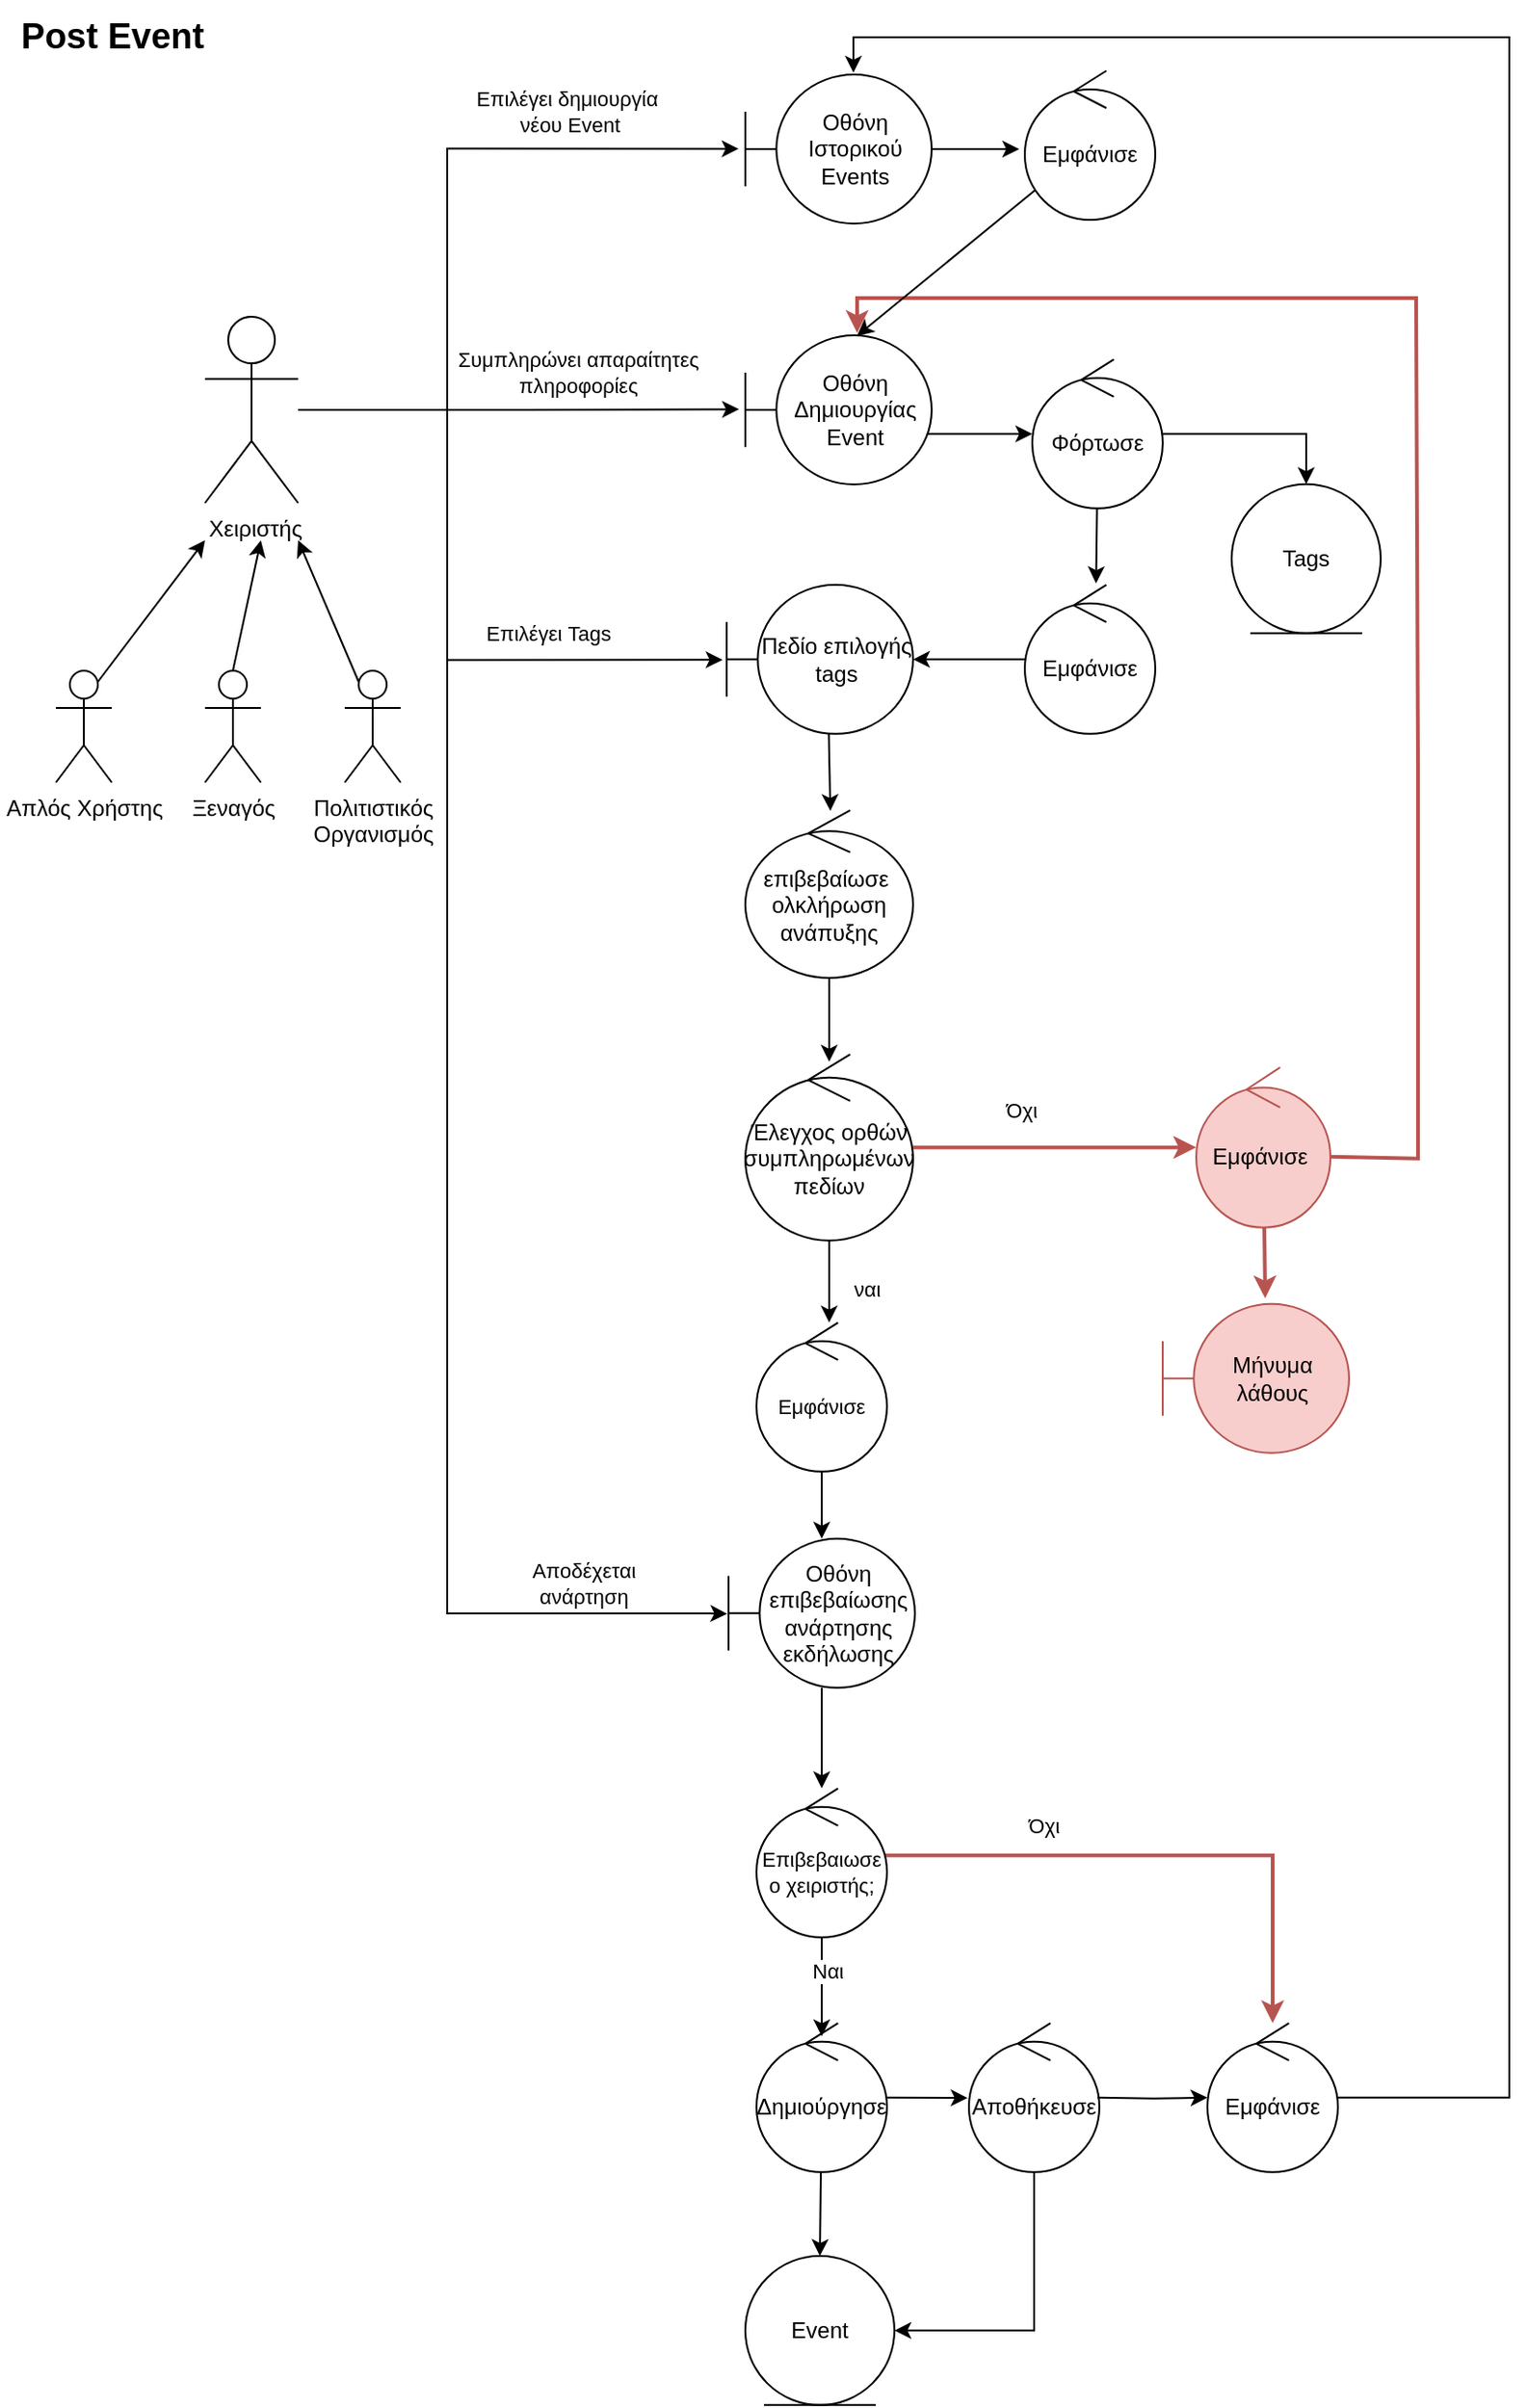 <mxfile version="21.2.3" type="device" pages="2">
  <diagram name="Page-1" id="zapa7KV8a7RlVslvvhAN">
    <mxGraphModel dx="947" dy="806" grid="1" gridSize="10" guides="1" tooltips="1" connect="1" arrows="1" fold="1" page="1" pageScale="1" pageWidth="827" pageHeight="1169" math="0" shadow="0">
      <root>
        <mxCell id="0" />
        <mxCell id="1" parent="0" />
        <mxCell id="bD8-YBU_n-V9kNYaD_5w-16" style="edgeStyle=orthogonalEdgeStyle;rounded=0;orthogonalLoop=1;jettySize=auto;html=1;entryX=-0.034;entryY=0.496;entryDx=0;entryDy=0;entryPerimeter=0;" parent="1" source="bD8-YBU_n-V9kNYaD_5w-4" target="bD8-YBU_n-V9kNYaD_5w-15" edge="1">
          <mxGeometry relative="1" as="geometry">
            <mxPoint x="380" y="220" as="targetPoint" />
            <Array as="points" />
          </mxGeometry>
        </mxCell>
        <mxCell id="bD8-YBU_n-V9kNYaD_5w-17" value="Συμπληρώνει απαραίτητες &lt;br&gt;πληροφορίες" style="edgeLabel;html=1;align=center;verticalAlign=middle;resizable=0;points=[];" parent="bD8-YBU_n-V9kNYaD_5w-16" vertex="1" connectable="0">
          <mxGeometry x="0.136" y="1" relative="1" as="geometry">
            <mxPoint x="16" y="-19" as="offset" />
          </mxGeometry>
        </mxCell>
        <mxCell id="24fiLjjId7h0BQo2Pq5F-14" style="edgeStyle=orthogonalEdgeStyle;rounded=0;orthogonalLoop=1;jettySize=auto;html=1;entryX=-0.036;entryY=0.498;entryDx=0;entryDy=0;entryPerimeter=0;" edge="1" parent="1" source="bD8-YBU_n-V9kNYaD_5w-4" target="24fiLjjId7h0BQo2Pq5F-13">
          <mxGeometry relative="1" as="geometry">
            <Array as="points">
              <mxPoint x="240" y="220" />
              <mxPoint x="240" y="80" />
            </Array>
          </mxGeometry>
        </mxCell>
        <mxCell id="24fiLjjId7h0BQo2Pq5F-17" value="Επιλέγει δημιουργία&lt;br&gt;&amp;nbsp;νέου Event" style="edgeLabel;html=1;align=center;verticalAlign=middle;resizable=0;points=[];" vertex="1" connectable="0" parent="24fiLjjId7h0BQo2Pq5F-14">
          <mxGeometry x="0.373" relative="1" as="geometry">
            <mxPoint x="25" y="-20" as="offset" />
          </mxGeometry>
        </mxCell>
        <mxCell id="24fiLjjId7h0BQo2Pq5F-15" style="edgeStyle=orthogonalEdgeStyle;rounded=0;orthogonalLoop=1;jettySize=auto;html=1;entryX=-0.022;entryY=0.503;entryDx=0;entryDy=0;entryPerimeter=0;" edge="1" parent="1" source="bD8-YBU_n-V9kNYaD_5w-4" target="bD8-YBU_n-V9kNYaD_5w-25">
          <mxGeometry relative="1" as="geometry">
            <Array as="points">
              <mxPoint x="240" y="220" />
              <mxPoint x="240" y="354" />
            </Array>
          </mxGeometry>
        </mxCell>
        <mxCell id="24fiLjjId7h0BQo2Pq5F-16" value="Επιλέγει Tags" style="edgeLabel;html=1;align=center;verticalAlign=middle;resizable=0;points=[];" vertex="1" connectable="0" parent="24fiLjjId7h0BQo2Pq5F-15">
          <mxGeometry x="0.396" relative="1" as="geometry">
            <mxPoint x="15" y="-14" as="offset" />
          </mxGeometry>
        </mxCell>
        <mxCell id="24fiLjjId7h0BQo2Pq5F-21" style="edgeStyle=orthogonalEdgeStyle;rounded=0;orthogonalLoop=1;jettySize=auto;html=1;entryX=-0.007;entryY=0.504;entryDx=0;entryDy=0;entryPerimeter=0;" edge="1" parent="1" source="bD8-YBU_n-V9kNYaD_5w-4" target="bD8-YBU_n-V9kNYaD_5w-42">
          <mxGeometry relative="1" as="geometry">
            <mxPoint x="390" y="870" as="targetPoint" />
            <Array as="points">
              <mxPoint x="240" y="220" />
              <mxPoint x="240" y="866" />
              <mxPoint x="380" y="866" />
            </Array>
          </mxGeometry>
        </mxCell>
        <mxCell id="24fiLjjId7h0BQo2Pq5F-22" value="Αποδέχεται &lt;br&gt;ανάρτηση" style="edgeLabel;html=1;align=center;verticalAlign=middle;resizable=0;points=[];" vertex="1" connectable="0" parent="24fiLjjId7h0BQo2Pq5F-21">
          <mxGeometry x="0.805" y="-3" relative="1" as="geometry">
            <mxPoint x="8" y="-19" as="offset" />
          </mxGeometry>
        </mxCell>
        <mxCell id="bD8-YBU_n-V9kNYaD_5w-4" value="&amp;nbsp;Χειριστής " style="shape=umlActor;verticalLabelPosition=bottom;verticalAlign=top;html=1;outlineConnect=0;" parent="1" vertex="1">
          <mxGeometry x="110" y="170" width="50" height="100" as="geometry" />
        </mxCell>
        <mxCell id="bD8-YBU_n-V9kNYaD_5w-11" style="rounded=0;orthogonalLoop=1;jettySize=auto;html=1;exitX=0.75;exitY=0.1;exitDx=0;exitDy=0;exitPerimeter=0;" parent="1" source="bD8-YBU_n-V9kNYaD_5w-8" edge="1">
          <mxGeometry relative="1" as="geometry">
            <mxPoint x="110" y="290" as="targetPoint" />
          </mxGeometry>
        </mxCell>
        <mxCell id="bD8-YBU_n-V9kNYaD_5w-8" value="Απλός Χρήστης" style="shape=umlActor;verticalLabelPosition=bottom;verticalAlign=top;html=1;outlineConnect=0;" parent="1" vertex="1">
          <mxGeometry x="30" y="360" width="30" height="60" as="geometry" />
        </mxCell>
        <mxCell id="bD8-YBU_n-V9kNYaD_5w-12" style="rounded=0;orthogonalLoop=1;jettySize=auto;html=1;exitX=0.5;exitY=0;exitDx=0;exitDy=0;exitPerimeter=0;" parent="1" source="bD8-YBU_n-V9kNYaD_5w-9" edge="1">
          <mxGeometry relative="1" as="geometry">
            <mxPoint x="140" y="290" as="targetPoint" />
            <mxPoint x="150" y="400" as="sourcePoint" />
          </mxGeometry>
        </mxCell>
        <mxCell id="bD8-YBU_n-V9kNYaD_5w-9" value="Ξεναγός" style="shape=umlActor;verticalLabelPosition=bottom;verticalAlign=top;html=1;outlineConnect=0;" parent="1" vertex="1">
          <mxGeometry x="110" y="360" width="30" height="60" as="geometry" />
        </mxCell>
        <mxCell id="bD8-YBU_n-V9kNYaD_5w-13" style="rounded=0;orthogonalLoop=1;jettySize=auto;html=1;exitX=0.25;exitY=0.1;exitDx=0;exitDy=0;exitPerimeter=0;" parent="1" source="bD8-YBU_n-V9kNYaD_5w-10" edge="1">
          <mxGeometry relative="1" as="geometry">
            <mxPoint x="160" y="290" as="targetPoint" />
          </mxGeometry>
        </mxCell>
        <mxCell id="bD8-YBU_n-V9kNYaD_5w-10" value="&lt;div&gt;Πολιτιστικός&lt;/div&gt;&lt;div&gt;Οργανισμός&lt;/div&gt;" style="shape=umlActor;verticalLabelPosition=bottom;verticalAlign=top;html=1;outlineConnect=0;" parent="1" vertex="1">
          <mxGeometry x="185" y="360" width="30" height="60" as="geometry" />
        </mxCell>
        <mxCell id="bD8-YBU_n-V9kNYaD_5w-20" style="rounded=0;orthogonalLoop=1;jettySize=auto;html=1;" parent="1" target="bD8-YBU_n-V9kNYaD_5w-19" edge="1">
          <mxGeometry relative="1" as="geometry">
            <mxPoint x="491" y="232.91" as="sourcePoint" />
          </mxGeometry>
        </mxCell>
        <mxCell id="bD8-YBU_n-V9kNYaD_5w-15" value="Οθόνη Δημιουργίας Event" style="shape=umlBoundary;whiteSpace=wrap;html=1;" parent="1" vertex="1">
          <mxGeometry x="400" y="180" width="100" height="80" as="geometry" />
        </mxCell>
        <mxCell id="bD8-YBU_n-V9kNYaD_5w-22" style="rounded=0;orthogonalLoop=1;jettySize=auto;html=1;entryX=0.546;entryY=-0.01;entryDx=0;entryDy=0;entryPerimeter=0;" parent="1" source="bD8-YBU_n-V9kNYaD_5w-19" target="bD8-YBU_n-V9kNYaD_5w-23" edge="1">
          <mxGeometry relative="1" as="geometry" />
        </mxCell>
        <mxCell id="EJSe9BqPJiRUVrL9kicL-1" style="edgeStyle=orthogonalEdgeStyle;rounded=0;orthogonalLoop=1;jettySize=auto;html=1;entryX=0.5;entryY=0;entryDx=0;entryDy=0;" parent="1" source="bD8-YBU_n-V9kNYaD_5w-19" target="bD8-YBU_n-V9kNYaD_5w-21" edge="1">
          <mxGeometry relative="1" as="geometry" />
        </mxCell>
        <mxCell id="bD8-YBU_n-V9kNYaD_5w-19" value="Φόρτωσε" style="ellipse;shape=umlControl;whiteSpace=wrap;html=1;" parent="1" vertex="1">
          <mxGeometry x="554" y="192.91" width="70" height="80" as="geometry" />
        </mxCell>
        <mxCell id="bD8-YBU_n-V9kNYaD_5w-21" value="Tags" style="ellipse;shape=umlEntity;whiteSpace=wrap;html=1;" parent="1" vertex="1">
          <mxGeometry x="661" y="259.91" width="80" height="80" as="geometry" />
        </mxCell>
        <mxCell id="bD8-YBU_n-V9kNYaD_5w-26" style="edgeStyle=none;shape=connector;rounded=0;orthogonalLoop=1;jettySize=auto;html=1;entryX=1;entryY=0.5;entryDx=0;entryDy=0;entryPerimeter=0;labelBackgroundColor=default;strokeColor=default;fontFamily=Helvetica;fontSize=11;fontColor=default;endArrow=classic;" parent="1" source="bD8-YBU_n-V9kNYaD_5w-23" target="bD8-YBU_n-V9kNYaD_5w-25" edge="1">
          <mxGeometry relative="1" as="geometry" />
        </mxCell>
        <mxCell id="bD8-YBU_n-V9kNYaD_5w-23" value="Εμφάνισε" style="ellipse;shape=umlControl;whiteSpace=wrap;html=1;" parent="1" vertex="1">
          <mxGeometry x="550" y="313.91" width="70" height="80" as="geometry" />
        </mxCell>
        <mxCell id="bD8-YBU_n-V9kNYaD_5w-31" style="edgeStyle=none;shape=connector;rounded=0;orthogonalLoop=1;jettySize=auto;html=1;labelBackgroundColor=default;strokeColor=default;fontFamily=Helvetica;fontSize=11;fontColor=default;endArrow=classic;exitX=0.548;exitY=0.999;exitDx=0;exitDy=0;exitPerimeter=0;entryX=0.507;entryY=0.004;entryDx=0;entryDy=0;entryPerimeter=0;" parent="1" source="bD8-YBU_n-V9kNYaD_5w-25" target="24fiLjjId7h0BQo2Pq5F-10" edge="1">
          <mxGeometry relative="1" as="geometry">
            <mxPoint x="445" y="439.91" as="targetPoint" />
          </mxGeometry>
        </mxCell>
        <mxCell id="bD8-YBU_n-V9kNYaD_5w-25" value="Πεδίο επιλογής tags" style="shape=umlBoundary;whiteSpace=wrap;html=1;" parent="1" vertex="1">
          <mxGeometry x="390" y="313.91" width="100" height="80" as="geometry" />
        </mxCell>
        <mxCell id="bD8-YBU_n-V9kNYaD_5w-33" style="edgeStyle=none;shape=connector;rounded=0;orthogonalLoop=1;jettySize=auto;html=1;labelBackgroundColor=default;strokeColor=default;fontFamily=Helvetica;fontSize=11;fontColor=default;endArrow=classic;entryX=0.557;entryY=0;entryDx=0;entryDy=0;entryPerimeter=0;" parent="1" source="bD8-YBU_n-V9kNYaD_5w-30" target="bD8-YBU_n-V9kNYaD_5w-41" edge="1">
          <mxGeometry relative="1" as="geometry">
            <mxPoint x="679.609" y="751.009" as="targetPoint" />
          </mxGeometry>
        </mxCell>
        <mxCell id="bD8-YBU_n-V9kNYaD_5w-35" value="ναι" style="edgeLabel;html=1;align=center;verticalAlign=middle;resizable=0;points=[];fontSize=11;fontFamily=Helvetica;fontColor=default;" parent="bD8-YBU_n-V9kNYaD_5w-33" vertex="1" connectable="0">
          <mxGeometry x="-0.429" y="-1" relative="1" as="geometry">
            <mxPoint x="21" y="13" as="offset" />
          </mxGeometry>
        </mxCell>
        <mxCell id="cBhaB2CVJODFtWnFs59b-3" style="rounded=0;orthogonalLoop=1;jettySize=auto;html=1;strokeColor=#b85450;strokeWidth=2;fillColor=#f8cecc;" parent="1" source="bD8-YBU_n-V9kNYaD_5w-30" target="cBhaB2CVJODFtWnFs59b-2" edge="1">
          <mxGeometry relative="1" as="geometry" />
        </mxCell>
        <mxCell id="cBhaB2CVJODFtWnFs59b-4" value="Όχι" style="edgeLabel;html=1;align=center;verticalAlign=middle;resizable=0;points=[];fontSize=11;fontFamily=Helvetica;fontColor=default;" parent="cBhaB2CVJODFtWnFs59b-3" vertex="1" connectable="0">
          <mxGeometry x="-0.24" y="-2" relative="1" as="geometry">
            <mxPoint y="-22" as="offset" />
          </mxGeometry>
        </mxCell>
        <mxCell id="bD8-YBU_n-V9kNYaD_5w-30" value="Έλεγχος ορθών συμπληρωμένων πεδίων" style="ellipse;shape=umlControl;whiteSpace=wrap;html=1;" parent="1" vertex="1">
          <mxGeometry x="400" y="565.91" width="90" height="100" as="geometry" />
        </mxCell>
        <mxCell id="cBhaB2CVJODFtWnFs59b-8" style="edgeStyle=none;shape=connector;rounded=0;orthogonalLoop=1;jettySize=auto;html=1;entryX=0.5;entryY=0.15;entryDx=0;entryDy=0;entryPerimeter=0;labelBackgroundColor=default;strokeColor=#FF0000;fontFamily=Helvetica;fontSize=11;fontColor=default;endArrow=classic;strokeWidth=2;" parent="1" edge="1">
          <mxGeometry relative="1" as="geometry">
            <mxPoint x="646.025" y="499.984" as="sourcePoint" />
          </mxGeometry>
        </mxCell>
        <mxCell id="cBhaB2CVJODFtWnFs59b-9" value="&amp;nbsp;Όχι" style="edgeLabel;html=1;align=center;verticalAlign=middle;resizable=0;points=[];fontSize=11;fontFamily=Helvetica;fontColor=default;" parent="cBhaB2CVJODFtWnFs59b-8" vertex="1" connectable="0">
          <mxGeometry x="-0.342" y="2" relative="1" as="geometry">
            <mxPoint as="offset" />
          </mxGeometry>
        </mxCell>
        <mxCell id="bD8-YBU_n-V9kNYaD_5w-43" style="edgeStyle=none;shape=connector;rounded=0;orthogonalLoop=1;jettySize=auto;html=1;labelBackgroundColor=default;strokeColor=default;fontFamily=Helvetica;fontSize=11;fontColor=default;endArrow=classic;" parent="1" source="bD8-YBU_n-V9kNYaD_5w-41" target="bD8-YBU_n-V9kNYaD_5w-42" edge="1">
          <mxGeometry relative="1" as="geometry" />
        </mxCell>
        <mxCell id="bD8-YBU_n-V9kNYaD_5w-41" value="Εμφάνισε" style="ellipse;shape=umlControl;whiteSpace=wrap;html=1;fontFamily=Helvetica;fontSize=11;fontColor=default;" parent="1" vertex="1">
          <mxGeometry x="406" y="709.91" width="70" height="80" as="geometry" />
        </mxCell>
        <mxCell id="24fiLjjId7h0BQo2Pq5F-3" style="edgeStyle=orthogonalEdgeStyle;rounded=0;orthogonalLoop=1;jettySize=auto;html=1;" edge="1" parent="1" source="bD8-YBU_n-V9kNYaD_5w-42" target="cBhaB2CVJODFtWnFs59b-12">
          <mxGeometry relative="1" as="geometry" />
        </mxCell>
        <mxCell id="bD8-YBU_n-V9kNYaD_5w-42" value="Οθόνη επιβεβαίωσης ανάρτησης εκδήλωσης" style="shape=umlBoundary;whiteSpace=wrap;html=1;" parent="1" vertex="1">
          <mxGeometry x="391" y="825.91" width="100" height="80" as="geometry" />
        </mxCell>
        <mxCell id="bD8-YBU_n-V9kNYaD_5w-50" style="edgeStyle=none;shape=connector;rounded=0;orthogonalLoop=1;jettySize=auto;html=1;entryX=0.5;entryY=0;entryDx=0;entryDy=0;labelBackgroundColor=default;strokeColor=default;fontFamily=Helvetica;fontSize=11;fontColor=default;endArrow=classic;" parent="1" source="bD8-YBU_n-V9kNYaD_5w-47" target="bD8-YBU_n-V9kNYaD_5w-49" edge="1">
          <mxGeometry relative="1" as="geometry" />
        </mxCell>
        <mxCell id="3yDAeZB4MA_I9lqlWy7c-1" style="rounded=0;orthogonalLoop=1;jettySize=auto;html=1;entryX=-0.01;entryY=0.502;entryDx=0;entryDy=0;entryPerimeter=0;" parent="1" source="bD8-YBU_n-V9kNYaD_5w-47" target="bD8-YBU_n-V9kNYaD_5w-51" edge="1">
          <mxGeometry relative="1" as="geometry" />
        </mxCell>
        <mxCell id="bD8-YBU_n-V9kNYaD_5w-47" value="Δημιούργησε" style="ellipse;shape=umlControl;whiteSpace=wrap;html=1;" parent="1" vertex="1">
          <mxGeometry x="406" y="1085.91" width="70" height="80" as="geometry" />
        </mxCell>
        <mxCell id="bD8-YBU_n-V9kNYaD_5w-49" value="Event" style="ellipse;shape=umlEntity;whiteSpace=wrap;html=1;" parent="1" vertex="1">
          <mxGeometry x="400" y="1210.91" width="80" height="80" as="geometry" />
        </mxCell>
        <mxCell id="24fiLjjId7h0BQo2Pq5F-4" style="edgeStyle=orthogonalEdgeStyle;rounded=0;orthogonalLoop=1;jettySize=auto;html=1;entryX=1;entryY=0.5;entryDx=0;entryDy=0;" edge="1" parent="1" source="bD8-YBU_n-V9kNYaD_5w-51" target="bD8-YBU_n-V9kNYaD_5w-49">
          <mxGeometry relative="1" as="geometry">
            <Array as="points">
              <mxPoint x="555" y="1250.91" />
            </Array>
          </mxGeometry>
        </mxCell>
        <mxCell id="bD8-YBU_n-V9kNYaD_5w-51" value="&lt;div&gt;Αποθήκευσε&lt;/div&gt;" style="ellipse;shape=umlControl;whiteSpace=wrap;html=1;" parent="1" vertex="1">
          <mxGeometry x="520" y="1085.91" width="70" height="80" as="geometry" />
        </mxCell>
        <mxCell id="24fiLjjId7h0BQo2Pq5F-26" style="edgeStyle=orthogonalEdgeStyle;rounded=0;orthogonalLoop=1;jettySize=auto;html=1;entryX=0.58;entryY=-0.012;entryDx=0;entryDy=0;entryPerimeter=0;" edge="1" parent="1" source="bD8-YBU_n-V9kNYaD_5w-54" target="24fiLjjId7h0BQo2Pq5F-13">
          <mxGeometry relative="1" as="geometry">
            <Array as="points">
              <mxPoint x="810" y="1126" />
              <mxPoint x="810" y="20" />
              <mxPoint x="458" y="20" />
            </Array>
          </mxGeometry>
        </mxCell>
        <mxCell id="bD8-YBU_n-V9kNYaD_5w-54" value="Εμφάνισε" style="ellipse;shape=umlControl;whiteSpace=wrap;html=1;" parent="1" vertex="1">
          <mxGeometry x="648.0" y="1085.91" width="70" height="80" as="geometry" />
        </mxCell>
        <mxCell id="cBhaB2CVJODFtWnFs59b-6" style="edgeStyle=none;shape=connector;rounded=0;orthogonalLoop=1;jettySize=auto;html=1;labelBackgroundColor=default;strokeColor=#b85450;fontFamily=Helvetica;fontSize=11;fontColor=default;endArrow=classic;strokeWidth=2;entryX=0.55;entryY=-0.037;entryDx=0;entryDy=0;entryPerimeter=0;fillColor=#f8cecc;" parent="1" source="cBhaB2CVJODFtWnFs59b-2" target="24fiLjjId7h0BQo2Pq5F-1" edge="1">
          <mxGeometry relative="1" as="geometry">
            <mxPoint x="770" y="735.91" as="targetPoint" />
          </mxGeometry>
        </mxCell>
        <mxCell id="cBhaB2CVJODFtWnFs59b-2" value="Εμφάνισε&amp;nbsp;" style="ellipse;shape=umlControl;whiteSpace=wrap;html=1;fillColor=#f8cecc;strokeColor=#b85450;" parent="1" vertex="1">
          <mxGeometry x="642" y="572.95" width="72" height="85.91" as="geometry" />
        </mxCell>
        <mxCell id="cBhaB2CVJODFtWnFs59b-14" style="edgeStyle=none;shape=connector;rounded=0;orthogonalLoop=1;jettySize=auto;html=1;entryX=0.5;entryY=0.088;entryDx=0;entryDy=0;entryPerimeter=0;labelBackgroundColor=default;strokeColor=default;fontFamily=Helvetica;fontSize=11;fontColor=default;endArrow=classic;" parent="1" source="cBhaB2CVJODFtWnFs59b-12" target="bD8-YBU_n-V9kNYaD_5w-47" edge="1">
          <mxGeometry relative="1" as="geometry" />
        </mxCell>
        <mxCell id="cBhaB2CVJODFtWnFs59b-15" value="Ναι" style="edgeLabel;html=1;align=center;verticalAlign=middle;resizable=0;points=[];fontSize=11;fontFamily=Helvetica;fontColor=default;" parent="cBhaB2CVJODFtWnFs59b-14" vertex="1" connectable="0">
          <mxGeometry x="-0.318" y="2" relative="1" as="geometry">
            <mxPoint x="1" as="offset" />
          </mxGeometry>
        </mxCell>
        <mxCell id="cBhaB2CVJODFtWnFs59b-16" style="edgeStyle=none;shape=connector;rounded=0;orthogonalLoop=1;jettySize=auto;html=1;labelBackgroundColor=default;strokeColor=#b85450;fontFamily=Helvetica;fontSize=11;fontColor=default;endArrow=classic;strokeWidth=2;fillColor=#f8cecc;" parent="1" target="bD8-YBU_n-V9kNYaD_5w-54" edge="1">
          <mxGeometry relative="1" as="geometry">
            <mxPoint x="816" y="1062.75" as="targetPoint" />
            <mxPoint x="467" y="995.91" as="sourcePoint" />
            <Array as="points">
              <mxPoint x="683" y="995.91" />
            </Array>
          </mxGeometry>
        </mxCell>
        <mxCell id="cBhaB2CVJODFtWnFs59b-17" value="Όχι" style="edgeLabel;html=1;align=center;verticalAlign=middle;resizable=0;points=[];fontSize=11;fontFamily=Helvetica;fontColor=default;" parent="cBhaB2CVJODFtWnFs59b-16" vertex="1" connectable="0">
          <mxGeometry x="-0.414" y="-1" relative="1" as="geometry">
            <mxPoint x="3" y="-17" as="offset" />
          </mxGeometry>
        </mxCell>
        <mxCell id="cBhaB2CVJODFtWnFs59b-12" value="Επιβεβαιωσε ο χειριστής;" style="ellipse;shape=umlControl;whiteSpace=wrap;html=1;fontFamily=Helvetica;fontSize=11;fontColor=default;" parent="1" vertex="1">
          <mxGeometry x="406" y="959.91" width="70" height="80" as="geometry" />
        </mxCell>
        <mxCell id="24fiLjjId7h0BQo2Pq5F-1" value="Μήνυμα λάθους" style="shape=umlBoundary;whiteSpace=wrap;html=1;fillColor=#f8cecc;strokeColor=#b85450;" vertex="1" parent="1">
          <mxGeometry x="624" y="699.89" width="100" height="80" as="geometry" />
        </mxCell>
        <mxCell id="24fiLjjId7h0BQo2Pq5F-2" style="edgeStyle=none;shape=connector;rounded=0;orthogonalLoop=1;jettySize=auto;html=1;labelBackgroundColor=default;strokeColor=#b85450;fontFamily=Helvetica;fontSize=11;fontColor=default;endArrow=classic;strokeWidth=2;exitX=1.003;exitY=0.558;exitDx=0;exitDy=0;exitPerimeter=0;entryX=0.6;entryY=-0.016;entryDx=0;entryDy=0;entryPerimeter=0;fillColor=#f8cecc;" edge="1" parent="1" source="cBhaB2CVJODFtWnFs59b-2" target="bD8-YBU_n-V9kNYaD_5w-15">
          <mxGeometry relative="1" as="geometry">
            <mxPoint x="777" y="539.91" as="sourcePoint" />
            <mxPoint x="440" y="169.91" as="targetPoint" />
            <Array as="points">
              <mxPoint x="761" y="621.91" />
              <mxPoint x="761" y="409.91" />
              <mxPoint x="760" y="160" />
              <mxPoint x="550" y="160" />
              <mxPoint x="460" y="160" />
            </Array>
          </mxGeometry>
        </mxCell>
        <mxCell id="24fiLjjId7h0BQo2Pq5F-9" style="edgeStyle=orthogonalEdgeStyle;rounded=0;orthogonalLoop=1;jettySize=auto;html=1;entryX=0;entryY=0.5;entryDx=0;entryDy=0;entryPerimeter=0;" edge="1" parent="1" target="bD8-YBU_n-V9kNYaD_5w-54">
          <mxGeometry relative="1" as="geometry">
            <mxPoint x="589" y="1125.91" as="sourcePoint" />
          </mxGeometry>
        </mxCell>
        <mxCell id="24fiLjjId7h0BQo2Pq5F-11" style="edgeStyle=orthogonalEdgeStyle;rounded=0;orthogonalLoop=1;jettySize=auto;html=1;entryX=0.5;entryY=0.04;entryDx=0;entryDy=0;entryPerimeter=0;" edge="1" parent="1" source="24fiLjjId7h0BQo2Pq5F-10" target="bD8-YBU_n-V9kNYaD_5w-30">
          <mxGeometry relative="1" as="geometry" />
        </mxCell>
        <mxCell id="24fiLjjId7h0BQo2Pq5F-10" value="επιβεβαίωσε&amp;nbsp; ολκλήρωση ανάπυξης" style="ellipse;shape=umlControl;whiteSpace=wrap;html=1;" vertex="1" parent="1">
          <mxGeometry x="400" y="434.91" width="90" height="90" as="geometry" />
        </mxCell>
        <mxCell id="24fiLjjId7h0BQo2Pq5F-19" style="edgeStyle=orthogonalEdgeStyle;rounded=0;orthogonalLoop=1;jettySize=auto;html=1;entryX=-0.043;entryY=0.525;entryDx=0;entryDy=0;entryPerimeter=0;" edge="1" parent="1" source="24fiLjjId7h0BQo2Pq5F-13" target="24fiLjjId7h0BQo2Pq5F-18">
          <mxGeometry relative="1" as="geometry" />
        </mxCell>
        <mxCell id="24fiLjjId7h0BQo2Pq5F-13" value="Οθόνη Ιστορικού Events" style="shape=umlBoundary;whiteSpace=wrap;html=1;" vertex="1" parent="1">
          <mxGeometry x="400" y="40" width="100" height="80" as="geometry" />
        </mxCell>
        <mxCell id="24fiLjjId7h0BQo2Pq5F-20" style="rounded=0;orthogonalLoop=1;jettySize=auto;html=1;entryX=0.599;entryY=0.004;entryDx=0;entryDy=0;entryPerimeter=0;strokeWidth=1;" edge="1" parent="1" source="24fiLjjId7h0BQo2Pq5F-18" target="bD8-YBU_n-V9kNYaD_5w-15">
          <mxGeometry relative="1" as="geometry" />
        </mxCell>
        <mxCell id="24fiLjjId7h0BQo2Pq5F-18" value="Εμφάνισε" style="ellipse;shape=umlControl;whiteSpace=wrap;html=1;" vertex="1" parent="1">
          <mxGeometry x="550" y="38" width="70" height="80" as="geometry" />
        </mxCell>
        <mxCell id="24fiLjjId7h0BQo2Pq5F-27" value="&lt;b&gt;&lt;font style=&quot;font-size: 19px;&quot;&gt;Post Event&lt;/font&gt;&lt;/b&gt;" style="text;html=1;align=center;verticalAlign=middle;resizable=0;points=[];autosize=1;strokeColor=none;fillColor=none;" vertex="1" parent="1">
          <mxGeometry width="120" height="40" as="geometry" />
        </mxCell>
      </root>
    </mxGraphModel>
  </diagram>
  <diagram id="7a3dP99Z9bEB40UbDX--" name="Page-2">
    <mxGraphModel dx="947" dy="806" grid="1" gridSize="10" guides="1" tooltips="1" connect="1" arrows="1" fold="1" page="1" pageScale="1" pageWidth="850" pageHeight="1100" math="0" shadow="0">
      <root>
        <mxCell id="0" />
        <mxCell id="1" parent="0" />
        <mxCell id="rW0NodvPI0-UB6yzDcpD-5" style="edgeStyle=orthogonalEdgeStyle;rounded=0;orthogonalLoop=1;jettySize=auto;html=1;entryX=-0.03;entryY=0.475;entryDx=0;entryDy=0;entryPerimeter=0;" edge="1" parent="1">
          <mxGeometry relative="1" as="geometry">
            <mxPoint x="131.61" y="280" as="sourcePoint" />
            <mxPoint x="320.61" y="120" as="targetPoint" />
            <Array as="points">
              <mxPoint x="171.61" y="280" />
              <mxPoint x="171.61" y="120" />
            </Array>
          </mxGeometry>
        </mxCell>
        <mxCell id="rW0NodvPI0-UB6yzDcpD-6" style="edgeStyle=orthogonalEdgeStyle;rounded=0;orthogonalLoop=1;jettySize=auto;html=1;entryX=-0.013;entryY=0.494;entryDx=0;entryDy=0;entryPerimeter=0;" edge="1" parent="1">
          <mxGeometry relative="1" as="geometry">
            <mxPoint x="130.61" y="280" as="sourcePoint" />
            <mxPoint x="321.36" y="249.52" as="targetPoint" />
            <Array as="points">
              <mxPoint x="171.61" y="280" />
              <mxPoint x="171.61" y="250" />
            </Array>
          </mxGeometry>
        </mxCell>
        <mxCell id="rW0NodvPI0-UB6yzDcpD-9" value="Συμπληρώνει &lt;br&gt;απαραίτητες πληροφορίες" style="edgeLabel;html=1;align=center;verticalAlign=middle;resizable=0;points=[];" vertex="1" connectable="0" parent="rW0NodvPI0-UB6yzDcpD-6">
          <mxGeometry x="0.264" y="-1" relative="1" as="geometry">
            <mxPoint x="13" y="14" as="offset" />
          </mxGeometry>
        </mxCell>
        <mxCell id="rW0NodvPI0-UB6yzDcpD-11" style="edgeStyle=orthogonalEdgeStyle;rounded=0;orthogonalLoop=1;jettySize=auto;html=1;entryX=-0.014;entryY=0.507;entryDx=0;entryDy=0;entryPerimeter=0;" edge="1" parent="1">
          <mxGeometry relative="1" as="geometry">
            <mxPoint x="130.61" y="280" as="sourcePoint" />
            <mxPoint x="321.26" y="470.56" as="targetPoint" />
            <Array as="points">
              <mxPoint x="171.61" y="280" />
              <mxPoint x="171.61" y="470" />
              <mxPoint x="321.61" y="470" />
            </Array>
          </mxGeometry>
        </mxCell>
        <mxCell id="rW0NodvPI0-UB6yzDcpD-12" value="Επιλέγει διαθέσιμα&lt;br style=&quot;border-color: var(--border-color); font-size: 12px;&quot;&gt;&lt;span style=&quot;font-size: 12px;&quot;&gt;&amp;nbsp;Tags&lt;/span&gt;" style="edgeLabel;html=1;align=center;verticalAlign=middle;resizable=0;points=[];" vertex="1" connectable="0" parent="rW0NodvPI0-UB6yzDcpD-11">
          <mxGeometry x="0.547" y="-2" relative="1" as="geometry">
            <mxPoint x="-7" y="-19" as="offset" />
          </mxGeometry>
        </mxCell>
        <mxCell id="Sj3-l9j2Qv-C6Wem7DR2-8" style="edgeStyle=orthogonalEdgeStyle;rounded=0;orthogonalLoop=1;jettySize=auto;html=1;entryX=-0.003;entryY=0.492;entryDx=0;entryDy=0;entryPerimeter=0;" edge="1" parent="1">
          <mxGeometry relative="1" as="geometry">
            <mxPoint x="130.61" y="280" as="sourcePoint" />
            <mxPoint x="325.36" y="1059.36" as="targetPoint" />
            <Array as="points">
              <mxPoint x="171.61" y="280" />
              <mxPoint x="171.61" y="1059" />
            </Array>
          </mxGeometry>
        </mxCell>
        <mxCell id="Sj3-l9j2Qv-C6Wem7DR2-9" value="Επιλέγει &lt;br&gt;Template" style="edgeLabel;html=1;align=center;verticalAlign=middle;resizable=0;points=[];" vertex="1" connectable="0" parent="Sj3-l9j2Qv-C6Wem7DR2-8">
          <mxGeometry x="0.846" y="-1" relative="1" as="geometry">
            <mxPoint x="10" y="-20" as="offset" />
          </mxGeometry>
        </mxCell>
        <mxCell id="Sj3-l9j2Qv-C6Wem7DR2-20" style="edgeStyle=orthogonalEdgeStyle;rounded=0;orthogonalLoop=1;jettySize=auto;html=1;entryX=0.005;entryY=0.506;entryDx=0;entryDy=0;entryPerimeter=0;" edge="1" parent="1">
          <mxGeometry relative="1" as="geometry">
            <mxPoint x="134.61" y="280.034" as="sourcePoint" />
            <mxPoint x="332.19" y="1170.48" as="targetPoint" />
            <Array as="points">
              <mxPoint x="172" y="280" />
              <mxPoint x="172" y="1171" />
            </Array>
          </mxGeometry>
        </mxCell>
        <mxCell id="Sj3-l9j2Qv-C6Wem7DR2-21" value="Συμπληρώνει κείμενο ή&amp;nbsp;&lt;br&gt;ανεβάζει πολυμέσα" style="edgeLabel;html=1;align=center;verticalAlign=middle;resizable=0;points=[];" vertex="1" connectable="0" parent="Sj3-l9j2Qv-C6Wem7DR2-20">
          <mxGeometry x="0.803" y="-1" relative="1" as="geometry">
            <mxPoint x="25" y="-21" as="offset" />
          </mxGeometry>
        </mxCell>
        <mxCell id="Sj3-l9j2Qv-C6Wem7DR2-31" style="edgeStyle=orthogonalEdgeStyle;rounded=0;orthogonalLoop=1;jettySize=auto;html=1;entryX=-0.004;entryY=0.522;entryDx=0;entryDy=0;entryPerimeter=0;" edge="1" parent="1" target="VnYjJchZp2fNX4UqdwjW-86">
          <mxGeometry relative="1" as="geometry">
            <mxPoint x="124.61" y="280" as="sourcePoint" />
            <mxPoint x="320.7" y="1481.04" as="targetPoint" />
            <Array as="points">
              <mxPoint x="172" y="280" />
              <mxPoint x="172" y="1482" />
            </Array>
          </mxGeometry>
        </mxCell>
        <mxCell id="Sj3-l9j2Qv-C6Wem7DR2-32" value="Επιλέγει" style="edgeLabel;html=1;align=center;verticalAlign=middle;resizable=0;points=[];" vertex="1" connectable="0" parent="Sj3-l9j2Qv-C6Wem7DR2-31">
          <mxGeometry x="0.862" y="-1" relative="1" as="geometry">
            <mxPoint x="13" y="-12" as="offset" />
          </mxGeometry>
        </mxCell>
        <mxCell id="VnYjJchZp2fNX4UqdwjW-14" value="" style="shape=umlActor;verticalLabelPosition=bottom;verticalAlign=top;html=1;outlineConnect=0;" vertex="1" parent="1">
          <mxGeometry x="82.61" y="230" width="50" height="100" as="geometry" />
        </mxCell>
        <mxCell id="Sj3-l9j2Qv-C6Wem7DR2-17" style="edgeStyle=orthogonalEdgeStyle;rounded=0;orthogonalLoop=1;jettySize=auto;html=1;" edge="1" parent="1" source="VnYjJchZp2fNX4UqdwjW-16" target="VnYjJchZp2fNX4UqdwjW-14">
          <mxGeometry relative="1" as="geometry">
            <Array as="points">
              <mxPoint x="72.61" y="225" />
              <mxPoint x="72.61" y="280" />
            </Array>
          </mxGeometry>
        </mxCell>
        <mxCell id="VnYjJchZp2fNX4UqdwjW-16" value="Ξεναγός" style="shape=umlActor;verticalLabelPosition=bottom;verticalAlign=top;html=1;outlineConnect=0;" vertex="1" parent="1">
          <mxGeometry x="22.61" y="200" width="30" height="49.5" as="geometry" />
        </mxCell>
        <mxCell id="Sj3-l9j2Qv-C6Wem7DR2-18" style="edgeStyle=orthogonalEdgeStyle;rounded=0;orthogonalLoop=1;jettySize=auto;html=1;" edge="1" parent="1" source="VnYjJchZp2fNX4UqdwjW-18" target="VnYjJchZp2fNX4UqdwjW-14">
          <mxGeometry relative="1" as="geometry">
            <Array as="points">
              <mxPoint x="72.61" y="335" />
              <mxPoint x="72.61" y="280" />
            </Array>
          </mxGeometry>
        </mxCell>
        <mxCell id="VnYjJchZp2fNX4UqdwjW-18" value="&lt;div&gt;Πολιτιστικός&lt;/div&gt;&lt;div&gt;Οργανισμός&lt;/div&gt;" style="shape=umlActor;verticalLabelPosition=bottom;verticalAlign=top;html=1;outlineConnect=0;" vertex="1" parent="1">
          <mxGeometry x="22.61" y="310" width="30" height="50" as="geometry" />
        </mxCell>
        <mxCell id="rW0NodvPI0-UB6yzDcpD-7" style="edgeStyle=orthogonalEdgeStyle;rounded=0;orthogonalLoop=1;jettySize=auto;html=1;entryX=-0.002;entryY=0.507;entryDx=0;entryDy=0;entryPerimeter=0;" edge="1" parent="1" source="VnYjJchZp2fNX4UqdwjW-20" target="VnYjJchZp2fNX4UqdwjW-23">
          <mxGeometry relative="1" as="geometry" />
        </mxCell>
        <mxCell id="VnYjJchZp2fNX4UqdwjW-20" value="Οθόνη Δημιουργίας εικονικής ξεναγήσης" style="shape=umlBoundary;whiteSpace=wrap;html=1;" vertex="1" parent="1">
          <mxGeometry x="323.66" y="210" width="100" height="80" as="geometry" />
        </mxCell>
        <mxCell id="VnYjJchZp2fNX4UqdwjW-21" style="rounded=0;orthogonalLoop=1;jettySize=auto;html=1;entryX=0;entryY=0.5;entryDx=0;entryDy=0;" edge="1" parent="1" source="VnYjJchZp2fNX4UqdwjW-23" target="VnYjJchZp2fNX4UqdwjW-24">
          <mxGeometry relative="1" as="geometry">
            <mxPoint x="571.66" y="294" as="targetPoint" />
          </mxGeometry>
        </mxCell>
        <mxCell id="rW0NodvPI0-UB6yzDcpD-14" style="edgeStyle=orthogonalEdgeStyle;rounded=0;orthogonalLoop=1;jettySize=auto;html=1;entryX=0.424;entryY=0.089;entryDx=0;entryDy=0;entryPerimeter=0;" edge="1" parent="1" source="VnYjJchZp2fNX4UqdwjW-23" target="VnYjJchZp2fNX4UqdwjW-26">
          <mxGeometry relative="1" as="geometry" />
        </mxCell>
        <mxCell id="VnYjJchZp2fNX4UqdwjW-23" value="Φόρτωσε" style="ellipse;shape=umlControl;whiteSpace=wrap;html=1;" vertex="1" parent="1">
          <mxGeometry x="473.66" y="210" width="70" height="80" as="geometry" />
        </mxCell>
        <mxCell id="VnYjJchZp2fNX4UqdwjW-24" value="Tags" style="ellipse;shape=umlEntity;whiteSpace=wrap;html=1;" vertex="1" parent="1">
          <mxGeometry x="588.81" y="219.5" width="69.28" height="61" as="geometry" />
        </mxCell>
        <mxCell id="VnYjJchZp2fNX4UqdwjW-25" style="edgeStyle=orthogonalEdgeStyle;rounded=0;orthogonalLoop=1;jettySize=auto;html=1;" edge="1" parent="1" source="VnYjJchZp2fNX4UqdwjW-26" target="VnYjJchZp2fNX4UqdwjW-28">
          <mxGeometry relative="1" as="geometry" />
        </mxCell>
        <mxCell id="VnYjJchZp2fNX4UqdwjW-26" value="Εμφάνισε" style="ellipse;shape=umlControl;whiteSpace=wrap;html=1;" vertex="1" parent="1">
          <mxGeometry x="478.66" y="430" width="70" height="80" as="geometry" />
        </mxCell>
        <mxCell id="i6v8ZcXv0K1cD3QodSbd-4" style="edgeStyle=orthogonalEdgeStyle;rounded=0;orthogonalLoop=1;jettySize=auto;html=1;entryX=0.364;entryY=0.111;entryDx=0;entryDy=0;entryPerimeter=0;" edge="1" parent="1" source="VnYjJchZp2fNX4UqdwjW-28" target="i6v8ZcXv0K1cD3QodSbd-2">
          <mxGeometry relative="1" as="geometry" />
        </mxCell>
        <mxCell id="VnYjJchZp2fNX4UqdwjW-28" value="Πεδίο επιλογής tags" style="shape=umlBoundary;whiteSpace=wrap;html=1;" vertex="1" parent="1">
          <mxGeometry x="323.66" y="430" width="100" height="80" as="geometry" />
        </mxCell>
        <mxCell id="VnYjJchZp2fNX4UqdwjW-29" style="edgeStyle=orthogonalEdgeStyle;rounded=0;orthogonalLoop=1;jettySize=auto;html=1;" edge="1" parent="1" source="VnYjJchZp2fNX4UqdwjW-30" target="VnYjJchZp2fNX4UqdwjW-81">
          <mxGeometry relative="1" as="geometry" />
        </mxCell>
        <mxCell id="VnYjJchZp2fNX4UqdwjW-30" value="Οθόνη επιλογής Templates" style="shape=umlBoundary;whiteSpace=wrap;html=1;" vertex="1" parent="1">
          <mxGeometry x="326.66" y="1020" width="100" height="80" as="geometry" />
        </mxCell>
        <mxCell id="VnYjJchZp2fNX4UqdwjW-31" style="edgeStyle=orthogonalEdgeStyle;rounded=0;orthogonalLoop=1;jettySize=auto;html=1;entryX=0.58;entryY=0.025;entryDx=0;entryDy=0;entryPerimeter=0;" edge="1" parent="1" source="VnYjJchZp2fNX4UqdwjW-32" target="VnYjJchZp2fNX4UqdwjW-30">
          <mxGeometry relative="1" as="geometry" />
        </mxCell>
        <mxCell id="VnYjJchZp2fNX4UqdwjW-32" value="Εμφάνισε" style="ellipse;shape=umlControl;whiteSpace=wrap;html=1;" vertex="1" parent="1">
          <mxGeometry x="349.7" y="920" width="70" height="80" as="geometry" />
        </mxCell>
        <mxCell id="Sj3-l9j2Qv-C6Wem7DR2-24" style="edgeStyle=orthogonalEdgeStyle;rounded=0;orthogonalLoop=1;jettySize=auto;html=1;entryX=0.032;entryY=0.497;entryDx=0;entryDy=0;entryPerimeter=0;" edge="1" parent="1" source="VnYjJchZp2fNX4UqdwjW-40" target="VnYjJchZp2fNX4UqdwjW-48">
          <mxGeometry relative="1" as="geometry" />
        </mxCell>
        <mxCell id="VnYjJchZp2fNX4UqdwjW-40" value="Ανέβασε πολυμέσα" style="ellipse;shape=umlControl;whiteSpace=wrap;html=1;" vertex="1" parent="1">
          <mxGeometry x="430.58" y="1250" width="70" height="80" as="geometry" />
        </mxCell>
        <mxCell id="Sj3-l9j2Qv-C6Wem7DR2-25" style="edgeStyle=orthogonalEdgeStyle;rounded=0;orthogonalLoop=1;jettySize=auto;html=1;entryX=-0.001;entryY=0.5;entryDx=0;entryDy=0;entryPerimeter=0;" edge="1" parent="1" source="VnYjJchZp2fNX4UqdwjW-48" target="VnYjJchZp2fNX4UqdwjW-59">
          <mxGeometry relative="1" as="geometry" />
        </mxCell>
        <mxCell id="Sj3-l9j2Qv-C6Wem7DR2-26" value="Οχι" style="edgeLabel;html=1;align=center;verticalAlign=middle;resizable=0;points=[];" vertex="1" connectable="0" parent="Sj3-l9j2Qv-C6Wem7DR2-25">
          <mxGeometry x="-0.152" relative="1" as="geometry">
            <mxPoint y="-10" as="offset" />
          </mxGeometry>
        </mxCell>
        <mxCell id="VnYjJchZp2fNX4UqdwjW-48" value="Μέγεθος πολυμέσων επιτρεπτό ?" style="ellipse;shape=umlControl;whiteSpace=wrap;html=1;" vertex="1" parent="1">
          <mxGeometry x="530.58" y="1250" width="70" height="80" as="geometry" />
        </mxCell>
        <mxCell id="VnYjJchZp2fNX4UqdwjW-58" style="edgeStyle=orthogonalEdgeStyle;rounded=0;orthogonalLoop=1;jettySize=auto;html=1;entryX=1.008;entryY=0.511;entryDx=0;entryDy=0;entryPerimeter=0;fillColor=#f8cecc;strokeColor=#b85450;" edge="1" parent="1" source="VnYjJchZp2fNX4UqdwjW-59" target="pidRuyIrLAa__0Ykbe6G-2">
          <mxGeometry relative="1" as="geometry">
            <mxPoint x="698" y="1190.72" as="targetPoint" />
            <Array as="points">
              <mxPoint x="700" y="611" />
            </Array>
          </mxGeometry>
        </mxCell>
        <mxCell id="Sj3-l9j2Qv-C6Wem7DR2-27" style="rounded=0;orthogonalLoop=1;jettySize=auto;html=1;fillColor=#f8cecc;strokeColor=#b85450;" edge="1" parent="1" source="VnYjJchZp2fNX4UqdwjW-59" target="Sj3-l9j2Qv-C6Wem7DR2-19">
          <mxGeometry relative="1" as="geometry" />
        </mxCell>
        <mxCell id="VnYjJchZp2fNX4UqdwjW-59" value="Εμφάνισε&amp;nbsp;" style="ellipse;shape=umlControl;whiteSpace=wrap;html=1;fillColor=#f8cecc;strokeColor=#b85450;" vertex="1" parent="1">
          <mxGeometry x="660.73" y="1250" width="76" height="80" as="geometry" />
        </mxCell>
        <mxCell id="Sj3-l9j2Qv-C6Wem7DR2-38" style="edgeStyle=orthogonalEdgeStyle;rounded=0;orthogonalLoop=1;jettySize=auto;html=1;entryX=-0.024;entryY=0.5;entryDx=0;entryDy=0;entryPerimeter=0;" edge="1" parent="1" source="VnYjJchZp2fNX4UqdwjW-67" target="VnYjJchZp2fNX4UqdwjW-69">
          <mxGeometry relative="1" as="geometry" />
        </mxCell>
        <mxCell id="Sj3-l9j2Qv-C6Wem7DR2-41" value="Ναι" style="edgeLabel;html=1;align=center;verticalAlign=middle;resizable=0;points=[];" vertex="1" connectable="0" parent="Sj3-l9j2Qv-C6Wem7DR2-38">
          <mxGeometry x="0.601" y="-2" relative="1" as="geometry">
            <mxPoint x="-9" y="-12" as="offset" />
          </mxGeometry>
        </mxCell>
        <mxCell id="Sj3-l9j2Qv-C6Wem7DR2-44" style="edgeStyle=orthogonalEdgeStyle;rounded=0;orthogonalLoop=1;jettySize=auto;html=1;entryX=0.524;entryY=0.996;entryDx=0;entryDy=0;entryPerimeter=0;fillColor=#f8cecc;strokeColor=#b85450;" edge="1" parent="1" source="VnYjJchZp2fNX4UqdwjW-67" target="Sj3-l9j2Qv-C6Wem7DR2-42">
          <mxGeometry relative="1" as="geometry">
            <Array as="points">
              <mxPoint x="380" y="1790" />
              <mxPoint x="780" y="1790" />
            </Array>
          </mxGeometry>
        </mxCell>
        <mxCell id="Sj3-l9j2Qv-C6Wem7DR2-45" value="Οχι" style="edgeLabel;html=1;align=center;verticalAlign=middle;resizable=0;points=[];" vertex="1" connectable="0" parent="Sj3-l9j2Qv-C6Wem7DR2-44">
          <mxGeometry x="-0.85" y="1" relative="1" as="geometry">
            <mxPoint x="9" y="-29" as="offset" />
          </mxGeometry>
        </mxCell>
        <mxCell id="VnYjJchZp2fNX4UqdwjW-67" value="Επιβεβαιωσε ο χειριστής;" style="ellipse;shape=umlControl;whiteSpace=wrap;html=1;fontFamily=Helvetica;fontSize=11;fontColor=default;" vertex="1" parent="1">
          <mxGeometry x="344.7" y="1560" width="70" height="80" as="geometry" />
        </mxCell>
        <mxCell id="VnYjJchZp2fNX4UqdwjW-68" style="edgeStyle=orthogonalEdgeStyle;rounded=0;orthogonalLoop=1;jettySize=auto;html=1;" edge="1" parent="1" source="VnYjJchZp2fNX4UqdwjW-69" target="VnYjJchZp2fNX4UqdwjW-75">
          <mxGeometry relative="1" as="geometry" />
        </mxCell>
        <mxCell id="Sj3-l9j2Qv-C6Wem7DR2-40" style="edgeStyle=orthogonalEdgeStyle;rounded=0;orthogonalLoop=1;jettySize=auto;html=1;entryX=-0.01;entryY=0.5;entryDx=0;entryDy=0;entryPerimeter=0;" edge="1" parent="1" source="VnYjJchZp2fNX4UqdwjW-69" target="VnYjJchZp2fNX4UqdwjW-71">
          <mxGeometry relative="1" as="geometry" />
        </mxCell>
        <mxCell id="VnYjJchZp2fNX4UqdwjW-69" value="Δημιούργησε" style="ellipse;shape=umlControl;whiteSpace=wrap;html=1;" vertex="1" parent="1">
          <mxGeometry x="471.66" y="1560" width="70" height="80" as="geometry" />
        </mxCell>
        <mxCell id="Sj3-l9j2Qv-C6Wem7DR2-39" style="edgeStyle=orthogonalEdgeStyle;rounded=0;orthogonalLoop=1;jettySize=auto;html=1;entryX=1;entryY=0.5;entryDx=0;entryDy=0;" edge="1" parent="1" source="VnYjJchZp2fNX4UqdwjW-71" target="VnYjJchZp2fNX4UqdwjW-75">
          <mxGeometry relative="1" as="geometry">
            <Array as="points">
              <mxPoint x="626" y="1720" />
            </Array>
          </mxGeometry>
        </mxCell>
        <mxCell id="Sj3-l9j2Qv-C6Wem7DR2-43" style="edgeStyle=orthogonalEdgeStyle;rounded=0;orthogonalLoop=1;jettySize=auto;html=1;entryX=0.028;entryY=0.496;entryDx=0;entryDy=0;entryPerimeter=0;" edge="1" parent="1" source="VnYjJchZp2fNX4UqdwjW-71" target="Sj3-l9j2Qv-C6Wem7DR2-42">
          <mxGeometry relative="1" as="geometry" />
        </mxCell>
        <mxCell id="VnYjJchZp2fNX4UqdwjW-71" value="Αποθήκευσε" style="ellipse;shape=umlControl;whiteSpace=wrap;html=1;" vertex="1" parent="1">
          <mxGeometry x="590.73" y="1560" width="70" height="80" as="geometry" />
        </mxCell>
        <mxCell id="VnYjJchZp2fNX4UqdwjW-75" value="Εικονική ξενάγηση" style="ellipse;shape=umlEntity;whiteSpace=wrap;html=1;" vertex="1" parent="1">
          <mxGeometry x="466.66" y="1680" width="80" height="80" as="geometry" />
        </mxCell>
        <mxCell id="Sj3-l9j2Qv-C6Wem7DR2-10" style="edgeStyle=orthogonalEdgeStyle;rounded=0;orthogonalLoop=1;jettySize=auto;html=1;" edge="1" parent="1" source="VnYjJchZp2fNX4UqdwjW-81" target="Sj3-l9j2Qv-C6Wem7DR2-5">
          <mxGeometry relative="1" as="geometry">
            <Array as="points">
              <mxPoint x="582.61" y="1060" />
            </Array>
          </mxGeometry>
        </mxCell>
        <mxCell id="Sj3-l9j2Qv-C6Wem7DR2-12" style="edgeStyle=orthogonalEdgeStyle;rounded=0;orthogonalLoop=1;jettySize=auto;html=1;entryX=0.484;entryY=0.031;entryDx=0;entryDy=0;entryPerimeter=0;" edge="1" parent="1" source="VnYjJchZp2fNX4UqdwjW-81" target="Sj3-l9j2Qv-C6Wem7DR2-11">
          <mxGeometry relative="1" as="geometry">
            <mxPoint x="506.66" y="1130" as="targetPoint" />
          </mxGeometry>
        </mxCell>
        <mxCell id="VnYjJchZp2fNX4UqdwjW-81" value="εφάρμοσε" style="ellipse;shape=umlControl;whiteSpace=wrap;html=1;" vertex="1" parent="1">
          <mxGeometry x="471.66" y="1020" width="70" height="80" as="geometry" />
        </mxCell>
        <mxCell id="Sj3-l9j2Qv-C6Wem7DR2-37" style="edgeStyle=orthogonalEdgeStyle;rounded=0;orthogonalLoop=1;jettySize=auto;html=1;" edge="1" parent="1" source="VnYjJchZp2fNX4UqdwjW-86" target="VnYjJchZp2fNX4UqdwjW-67">
          <mxGeometry relative="1" as="geometry" />
        </mxCell>
        <mxCell id="VnYjJchZp2fNX4UqdwjW-86" value="Πεδίο επιβεβαίωσης ανάρτησης" style="shape=umlBoundary;whiteSpace=wrap;html=1;" vertex="1" parent="1">
          <mxGeometry x="329.7" y="1440" width="100" height="80" as="geometry" />
        </mxCell>
        <mxCell id="75kYliIMo5L1Hd-X6o-r-1" value="&lt;b&gt;&lt;font style=&quot;font-size: 19px;&quot;&gt;Post Virtual Tour&lt;/font&gt;&lt;/b&gt;" style="text;html=1;align=center;verticalAlign=middle;resizable=0;points=[];autosize=1;strokeColor=none;fillColor=none;" vertex="1" parent="1">
          <mxGeometry width="170" height="40" as="geometry" />
        </mxCell>
        <mxCell id="rW0NodvPI0-UB6yzDcpD-1" value="Επιλέγει δημιουργία&lt;br&gt;&amp;nbsp;νέας εικονικής &lt;br&gt;ξενάγησης" style="edgeLabel;html=1;align=center;verticalAlign=middle;resizable=0;points=[];" vertex="1" connectable="0" parent="1">
          <mxGeometry x="242.607" y="139.999" as="geometry" />
        </mxCell>
        <mxCell id="rW0NodvPI0-UB6yzDcpD-2" style="edgeStyle=orthogonalEdgeStyle;rounded=0;orthogonalLoop=1;jettySize=auto;html=1;entryX=-0.043;entryY=0.525;entryDx=0;entryDy=0;entryPerimeter=0;" edge="1" parent="1" source="rW0NodvPI0-UB6yzDcpD-3" target="rW0NodvPI0-UB6yzDcpD-4">
          <mxGeometry relative="1" as="geometry" />
        </mxCell>
        <mxCell id="rW0NodvPI0-UB6yzDcpD-3" value="Οθόνη Ιστορικού Events" style="shape=umlBoundary;whiteSpace=wrap;html=1;" vertex="1" parent="1">
          <mxGeometry x="324.61" y="82" width="100" height="80" as="geometry" />
        </mxCell>
        <mxCell id="rW0NodvPI0-UB6yzDcpD-8" style="rounded=0;orthogonalLoop=1;jettySize=auto;html=1;entryX=0.847;entryY=0.093;entryDx=0;entryDy=0;entryPerimeter=0;" edge="1" parent="1" source="rW0NodvPI0-UB6yzDcpD-4" target="VnYjJchZp2fNX4UqdwjW-20">
          <mxGeometry relative="1" as="geometry" />
        </mxCell>
        <mxCell id="rW0NodvPI0-UB6yzDcpD-4" value="Εμφάνισε" style="ellipse;shape=umlControl;whiteSpace=wrap;html=1;" vertex="1" parent="1">
          <mxGeometry x="474.61" y="80" width="70" height="80" as="geometry" />
        </mxCell>
        <mxCell id="i6v8ZcXv0K1cD3QodSbd-1" style="edgeStyle=orthogonalEdgeStyle;rounded=0;orthogonalLoop=1;jettySize=auto;html=1;entryX=0.501;entryY=0.035;entryDx=0;entryDy=0;entryPerimeter=0;" edge="1" parent="1" source="i6v8ZcXv0K1cD3QodSbd-2" target="FwTAm6j0BXuWH0WXuKVa-4">
          <mxGeometry relative="1" as="geometry">
            <mxPoint x="384.7" y="675.09" as="targetPoint" />
          </mxGeometry>
        </mxCell>
        <mxCell id="i6v8ZcXv0K1cD3QodSbd-2" value="επιβεβαίωσε&amp;nbsp; ολκλήρωση διαδικασίας" style="ellipse;shape=umlControl;whiteSpace=wrap;html=1;" vertex="1" parent="1">
          <mxGeometry x="341.65" y="540" width="88.04" height="90" as="geometry" />
        </mxCell>
        <mxCell id="FwTAm6j0BXuWH0WXuKVa-2" style="rounded=0;orthogonalLoop=1;jettySize=auto;html=1;strokeColor=#b85450;strokeWidth=2;fillColor=#f8cecc;" edge="1" parent="1" source="FwTAm6j0BXuWH0WXuKVa-4" target="FwTAm6j0BXuWH0WXuKVa-5">
          <mxGeometry relative="1" as="geometry" />
        </mxCell>
        <mxCell id="FwTAm6j0BXuWH0WXuKVa-3" value="Όχι" style="edgeLabel;html=1;align=center;verticalAlign=middle;resizable=0;points=[];fontSize=11;fontFamily=Helvetica;fontColor=default;" vertex="1" connectable="0" parent="FwTAm6j0BXuWH0WXuKVa-2">
          <mxGeometry x="-0.24" y="-2" relative="1" as="geometry">
            <mxPoint y="-22" as="offset" />
          </mxGeometry>
        </mxCell>
        <mxCell id="Sj3-l9j2Qv-C6Wem7DR2-4" style="edgeStyle=orthogonalEdgeStyle;rounded=0;orthogonalLoop=1;jettySize=auto;html=1;entryX=0.493;entryY=0.021;entryDx=0;entryDy=0;entryPerimeter=0;" edge="1" parent="1" source="FwTAm6j0BXuWH0WXuKVa-4" target="Sj3-l9j2Qv-C6Wem7DR2-3">
          <mxGeometry relative="1" as="geometry" />
        </mxCell>
        <mxCell id="FwTAm6j0BXuWH0WXuKVa-4" value="Έλεγχος ορθών συμπληρωμένων πεδίων" style="ellipse;shape=umlControl;whiteSpace=wrap;html=1;" vertex="1" parent="1">
          <mxGeometry x="339.7" y="680" width="90" height="100" as="geometry" />
        </mxCell>
        <mxCell id="pidRuyIrLAa__0Ykbe6G-3" style="edgeStyle=orthogonalEdgeStyle;rounded=0;orthogonalLoop=1;jettySize=auto;html=1;entryX=0.608;entryY=1.033;entryDx=0;entryDy=0;entryPerimeter=0;fillColor=#f8cecc;strokeColor=#b85450;" edge="1" parent="1" source="FwTAm6j0BXuWH0WXuKVa-5" target="pidRuyIrLAa__0Ykbe6G-2">
          <mxGeometry relative="1" as="geometry" />
        </mxCell>
        <mxCell id="FwTAm6j0BXuWH0WXuKVa-5" value="Εμφάνισε&amp;nbsp;" style="ellipse;shape=umlControl;whiteSpace=wrap;html=1;fillColor=#f8cecc;strokeColor=#b85450;" vertex="1" parent="1">
          <mxGeometry x="548.66" y="685" width="72.76" height="90" as="geometry" />
        </mxCell>
        <mxCell id="pidRuyIrLAa__0Ykbe6G-2" value="Μήνυμα λάθους" style="shape=umlBoundary;whiteSpace=wrap;html=1;fillColor=#f8cecc;strokeColor=#b85450;" vertex="1" parent="1">
          <mxGeometry x="524.84" y="570" width="100" height="80" as="geometry" />
        </mxCell>
        <mxCell id="Sj3-l9j2Qv-C6Wem7DR2-1" style="edgeStyle=orthogonalEdgeStyle;rounded=0;orthogonalLoop=1;jettySize=auto;html=1;curved=1;fillColor=#f8cecc;strokeColor=#b85450;strokeWidth=2;entryX=0.897;entryY=0.852;entryDx=0;entryDy=0;entryPerimeter=0;exitX=0.203;exitY=0.208;exitDx=0;exitDy=0;exitPerimeter=0;" edge="1" parent="1" source="FwTAm6j0BXuWH0WXuKVa-5" target="VnYjJchZp2fNX4UqdwjW-20">
          <mxGeometry relative="1" as="geometry">
            <mxPoint x="421.66" y="284" as="targetPoint" />
            <mxPoint x="478.9" y="606" as="sourcePoint" />
            <Array as="points">
              <mxPoint x="563.61" y="690" />
              <mxPoint x="471.61" y="690" />
              <mxPoint x="471.61" y="278" />
            </Array>
          </mxGeometry>
        </mxCell>
        <mxCell id="Sj3-l9j2Qv-C6Wem7DR2-6" style="edgeStyle=orthogonalEdgeStyle;rounded=0;orthogonalLoop=1;jettySize=auto;html=1;entryX=0;entryY=0.5;entryDx=0;entryDy=0;" edge="1" parent="1" source="Sj3-l9j2Qv-C6Wem7DR2-3" target="Sj3-l9j2Qv-C6Wem7DR2-5">
          <mxGeometry relative="1" as="geometry" />
        </mxCell>
        <mxCell id="Sj3-l9j2Qv-C6Wem7DR2-7" style="edgeStyle=orthogonalEdgeStyle;rounded=0;orthogonalLoop=1;jettySize=auto;html=1;entryX=0.549;entryY=-0.029;entryDx=0;entryDy=0;entryPerimeter=0;" edge="1" parent="1">
          <mxGeometry relative="1" as="geometry">
            <mxPoint x="383.7" y="890.0" as="sourcePoint" />
            <mxPoint x="387.13" y="917.68" as="targetPoint" />
          </mxGeometry>
        </mxCell>
        <mxCell id="Sj3-l9j2Qv-C6Wem7DR2-3" value="Φόρτωσε" style="ellipse;shape=umlControl;whiteSpace=wrap;html=1;" vertex="1" parent="1">
          <mxGeometry x="349.7" y="810.0" width="70" height="80" as="geometry" />
        </mxCell>
        <mxCell id="Sj3-l9j2Qv-C6Wem7DR2-5" value="Template" style="ellipse;shape=umlEntity;whiteSpace=wrap;html=1;" vertex="1" parent="1">
          <mxGeometry x="543.66" y="810" width="80" height="80" as="geometry" />
        </mxCell>
        <mxCell id="Sj3-l9j2Qv-C6Wem7DR2-22" style="edgeStyle=orthogonalEdgeStyle;rounded=0;orthogonalLoop=1;jettySize=auto;html=1;entryX=1.002;entryY=0.493;entryDx=0;entryDy=0;entryPerimeter=0;" edge="1" parent="1" source="Sj3-l9j2Qv-C6Wem7DR2-11" target="Sj3-l9j2Qv-C6Wem7DR2-19">
          <mxGeometry relative="1" as="geometry" />
        </mxCell>
        <mxCell id="Sj3-l9j2Qv-C6Wem7DR2-11" value="Εμφάνισε" style="ellipse;shape=umlControl;whiteSpace=wrap;html=1;" vertex="1" parent="1">
          <mxGeometry x="473.66" y="1130" width="70" height="80" as="geometry" />
        </mxCell>
        <mxCell id="Sj3-l9j2Qv-C6Wem7DR2-15" value="&lt;b&gt;Χειριστής&lt;/b&gt;" style="text;html=1;align=center;verticalAlign=middle;resizable=0;points=[];autosize=1;strokeColor=none;fillColor=none;" vertex="1" parent="1">
          <mxGeometry x="67.61" y="189.5" width="80" height="30" as="geometry" />
        </mxCell>
        <mxCell id="Sj3-l9j2Qv-C6Wem7DR2-28" style="edgeStyle=orthogonalEdgeStyle;rounded=0;orthogonalLoop=1;jettySize=auto;html=1;entryX=0.011;entryY=0.555;entryDx=0;entryDy=0;entryPerimeter=0;" edge="1" parent="1" source="Sj3-l9j2Qv-C6Wem7DR2-19" target="VnYjJchZp2fNX4UqdwjW-40">
          <mxGeometry relative="1" as="geometry">
            <Array as="points">
              <mxPoint x="380" y="1294" />
            </Array>
          </mxGeometry>
        </mxCell>
        <mxCell id="Sj3-l9j2Qv-C6Wem7DR2-30" style="edgeStyle=orthogonalEdgeStyle;rounded=0;orthogonalLoop=1;jettySize=auto;html=1;entryX=-0.012;entryY=0.596;entryDx=0;entryDy=0;entryPerimeter=0;" edge="1" parent="1" source="Sj3-l9j2Qv-C6Wem7DR2-19" target="Sj3-l9j2Qv-C6Wem7DR2-29">
          <mxGeometry relative="1" as="geometry">
            <Array as="points">
              <mxPoint x="380" y="1404" />
            </Array>
          </mxGeometry>
        </mxCell>
        <mxCell id="Sj3-l9j2Qv-C6Wem7DR2-19" value="Οθόνη επεξεργασίας εικονικής ξενάγησης" style="shape=umlBoundary;whiteSpace=wrap;html=1;" vertex="1" parent="1">
          <mxGeometry x="329.69" y="1130" width="100" height="80" as="geometry" />
        </mxCell>
        <mxCell id="Sj3-l9j2Qv-C6Wem7DR2-35" style="edgeStyle=orthogonalEdgeStyle;rounded=0;orthogonalLoop=1;jettySize=auto;html=1;" edge="1" parent="1" source="Sj3-l9j2Qv-C6Wem7DR2-29" target="Sj3-l9j2Qv-C6Wem7DR2-33">
          <mxGeometry relative="1" as="geometry" />
        </mxCell>
        <mxCell id="Sj3-l9j2Qv-C6Wem7DR2-29" value="επιβεβαίωσε&amp;nbsp; ολκλήρωση εικονικής ξενάγησης" style="ellipse;shape=umlControl;whiteSpace=wrap;html=1;" vertex="1" parent="1">
          <mxGeometry x="429.7" y="1350" width="88.04" height="90" as="geometry" />
        </mxCell>
        <mxCell id="Sj3-l9j2Qv-C6Wem7DR2-36" style="edgeStyle=orthogonalEdgeStyle;rounded=0;orthogonalLoop=1;jettySize=auto;html=1;entryX=1.005;entryY=0.549;entryDx=0;entryDy=0;entryPerimeter=0;" edge="1" parent="1" source="Sj3-l9j2Qv-C6Wem7DR2-33" target="VnYjJchZp2fNX4UqdwjW-86">
          <mxGeometry relative="1" as="geometry">
            <Array as="points">
              <mxPoint x="590" y="1484" />
            </Array>
          </mxGeometry>
        </mxCell>
        <mxCell id="Sj3-l9j2Qv-C6Wem7DR2-33" value="Εμφάνισε" style="ellipse;shape=umlControl;whiteSpace=wrap;html=1;" vertex="1" parent="1">
          <mxGeometry x="554.84" y="1355" width="70" height="80" as="geometry" />
        </mxCell>
        <mxCell id="Sj3-l9j2Qv-C6Wem7DR2-46" style="edgeStyle=orthogonalEdgeStyle;rounded=0;orthogonalLoop=1;jettySize=auto;html=1;entryX=0.572;entryY=-0.016;entryDx=0;entryDy=0;entryPerimeter=0;" edge="1" parent="1" source="Sj3-l9j2Qv-C6Wem7DR2-42" target="rW0NodvPI0-UB6yzDcpD-3">
          <mxGeometry relative="1" as="geometry">
            <Array as="points">
              <mxPoint x="778" y="40" />
              <mxPoint x="382" y="40" />
            </Array>
          </mxGeometry>
        </mxCell>
        <mxCell id="Sj3-l9j2Qv-C6Wem7DR2-42" value="Εμφάνισε" style="ellipse;shape=umlControl;whiteSpace=wrap;html=1;" vertex="1" parent="1">
          <mxGeometry x="743" y="1560" width="70" height="80" as="geometry" />
        </mxCell>
      </root>
    </mxGraphModel>
  </diagram>
</mxfile>
